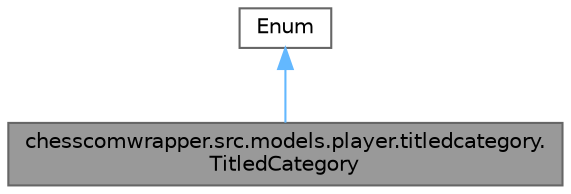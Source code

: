 digraph "chesscomwrapper.src.models.player.titledcategory.TitledCategory"
{
 // LATEX_PDF_SIZE
  bgcolor="transparent";
  edge [fontname=Helvetica,fontsize=10,labelfontname=Helvetica,labelfontsize=10];
  node [fontname=Helvetica,fontsize=10,shape=box,height=0.2,width=0.4];
  Node1 [label="chesscomwrapper.src.models.player.titledcategory.\lTitledCategory",height=0.2,width=0.4,color="gray40", fillcolor="grey60", style="filled", fontcolor="black",tooltip="Enum for titled categories."];
  Node2 -> Node1 [dir="back",color="steelblue1",style="solid"];
  Node2 [label="Enum",height=0.2,width=0.4,color="gray40", fillcolor="white", style="filled",tooltip=" "];
}
